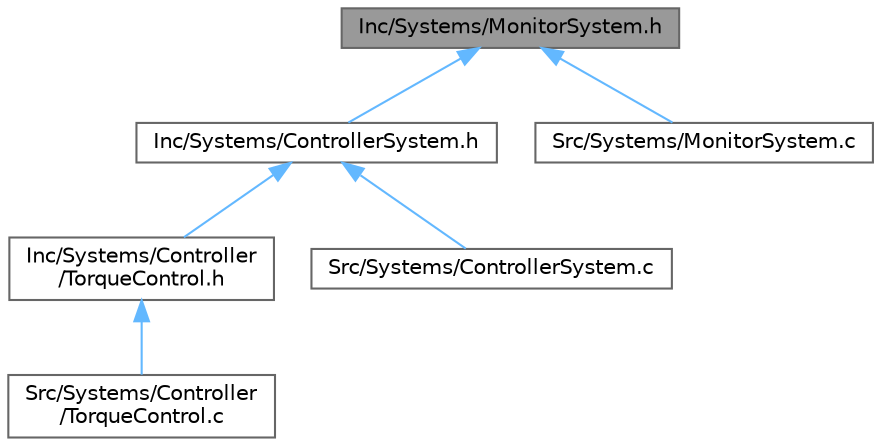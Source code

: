 digraph "Inc/Systems/MonitorSystem.h"
{
 // LATEX_PDF_SIZE
  bgcolor="transparent";
  edge [fontname=Helvetica,fontsize=10,labelfontname=Helvetica,labelfontsize=10];
  node [fontname=Helvetica,fontsize=10,shape=box,height=0.2,width=0.4];
  Node1 [label="Inc/Systems/MonitorSystem.h",height=0.2,width=0.4,color="gray40", fillcolor="grey60", style="filled", fontcolor="black",tooltip=" "];
  Node1 -> Node2 [dir="back",color="steelblue1",style="solid"];
  Node2 [label="Inc/Systems/ControllerSystem.h",height=0.2,width=0.4,color="grey40", fillcolor="white", style="filled",URL="$ControllerSystem_8h.html",tooltip=" "];
  Node2 -> Node3 [dir="back",color="steelblue1",style="solid"];
  Node3 [label="Inc/Systems/Controller\l/TorqueControl.h",height=0.2,width=0.4,color="grey40", fillcolor="white", style="filled",URL="$TorqueControl_8h.html",tooltip=" "];
  Node3 -> Node4 [dir="back",color="steelblue1",style="solid"];
  Node4 [label="Src/Systems/Controller\l/TorqueControl.c",height=0.2,width=0.4,color="grey40", fillcolor="white", style="filled",URL="$TorqueControl_8c.html",tooltip=" "];
  Node2 -> Node5 [dir="back",color="steelblue1",style="solid"];
  Node5 [label="Src/Systems/ControllerSystem.c",height=0.2,width=0.4,color="grey40", fillcolor="white", style="filled",URL="$ControllerSystem_8c.html",tooltip=" "];
  Node1 -> Node6 [dir="back",color="steelblue1",style="solid"];
  Node6 [label="Src/Systems/MonitorSystem.c",height=0.2,width=0.4,color="grey40", fillcolor="white", style="filled",URL="$MonitorSystem_8c.html",tooltip=" "];
}
